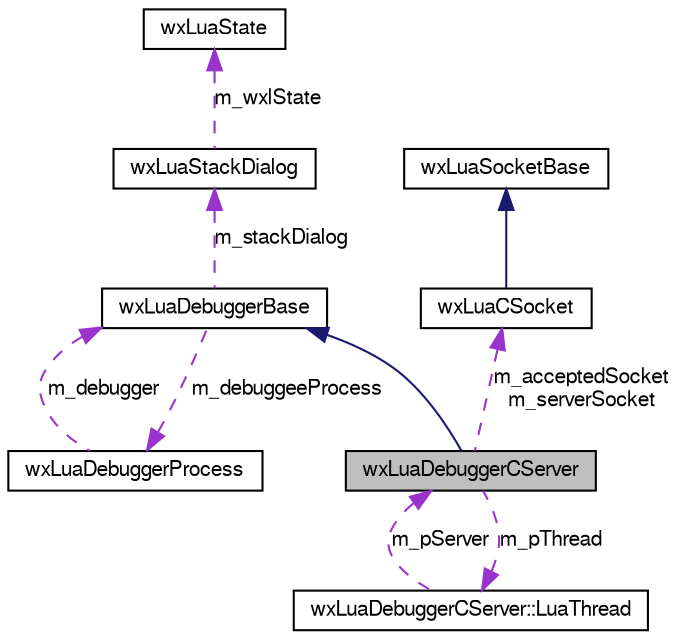 digraph G
{
  edge [fontname="FreeSans",fontsize="10",labelfontname="FreeSans",labelfontsize="10"];
  node [fontname="FreeSans",fontsize="10",shape=record];
  Node1 [label="wxLuaDebuggerCServer",height=0.2,width=0.4,color="black", fillcolor="grey75", style="filled" fontcolor="black"];
  Node2 -> Node1 [dir=back,color="midnightblue",fontsize="10",style="solid",fontname="FreeSans"];
  Node2 [label="wxLuaDebuggerBase",height=0.2,width=0.4,color="black", fillcolor="white", style="filled",URL="$classwxLuaDebuggerBase.html"];
  Node3 -> Node2 [dir=back,color="darkorchid3",fontsize="10",style="dashed",label="m_stackDialog",fontname="FreeSans"];
  Node3 [label="wxLuaStackDialog",height=0.2,width=0.4,color="black", fillcolor="white", style="filled",URL="$classwxLuaStackDialog.html"];
  Node4 -> Node3 [dir=back,color="darkorchid3",fontsize="10",style="dashed",label="m_wxlState",fontname="FreeSans"];
  Node4 [label="wxLuaState",height=0.2,width=0.4,color="black", fillcolor="white", style="filled",URL="$classwxLuaState.html"];
  Node5 -> Node2 [dir=back,color="darkorchid3",fontsize="10",style="dashed",label="m_debuggeeProcess",fontname="FreeSans"];
  Node5 [label="wxLuaDebuggerProcess",height=0.2,width=0.4,color="black", fillcolor="white", style="filled",URL="$classwxLuaDebuggerProcess.html"];
  Node2 -> Node5 [dir=back,color="darkorchid3",fontsize="10",style="dashed",label="m_debugger",fontname="FreeSans"];
  Node6 -> Node1 [dir=back,color="darkorchid3",fontsize="10",style="dashed",label="m_pThread",fontname="FreeSans"];
  Node6 [label="wxLuaDebuggerCServer::LuaThread",height=0.2,width=0.4,color="black", fillcolor="white", style="filled",URL="$classwxLuaDebuggerCServer_1_1LuaThread.html"];
  Node1 -> Node6 [dir=back,color="darkorchid3",fontsize="10",style="dashed",label="m_pServer",fontname="FreeSans"];
  Node7 -> Node1 [dir=back,color="darkorchid3",fontsize="10",style="dashed",label="m_acceptedSocket\nm_serverSocket",fontname="FreeSans"];
  Node7 [label="wxLuaCSocket",height=0.2,width=0.4,color="black", fillcolor="white", style="filled",URL="$classwxLuaCSocket.html"];
  Node8 -> Node7 [dir=back,color="midnightblue",fontsize="10",style="solid",fontname="FreeSans"];
  Node8 [label="wxLuaSocketBase",height=0.2,width=0.4,color="black", fillcolor="white", style="filled",URL="$classwxLuaSocketBase.html"];
}
